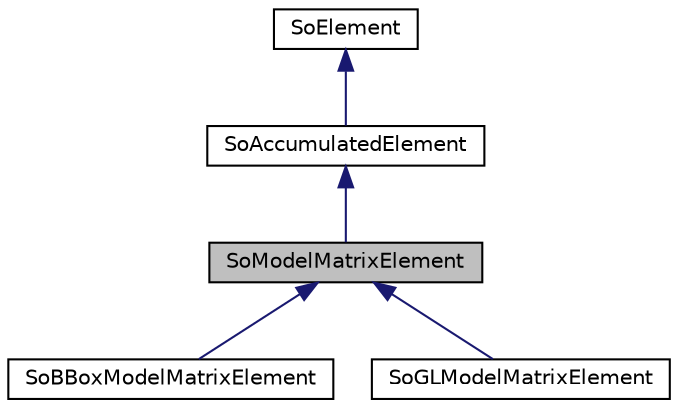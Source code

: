 digraph "SoModelMatrixElement"
{
 // LATEX_PDF_SIZE
  edge [fontname="Helvetica",fontsize="10",labelfontname="Helvetica",labelfontsize="10"];
  node [fontname="Helvetica",fontsize="10",shape=record];
  Node1 [label="SoModelMatrixElement",height=0.2,width=0.4,color="black", fillcolor="grey75", style="filled", fontcolor="black",tooltip="The SoModelMatrixElement class is used to manage the current transformation."];
  Node2 -> Node1 [dir="back",color="midnightblue",fontsize="10",style="solid",fontname="Helvetica"];
  Node2 [label="SoAccumulatedElement",height=0.2,width=0.4,color="black", fillcolor="white", style="filled",URL="$classSoAccumulatedElement.html",tooltip="The SoAccumulatedElement class is an abstract class for storing accumulated state."];
  Node3 -> Node2 [dir="back",color="midnightblue",fontsize="10",style="solid",fontname="Helvetica"];
  Node3 [label="SoElement",height=0.2,width=0.4,color="black", fillcolor="white", style="filled",URL="$classSoElement.html",tooltip="SoElement is the abstract base class for all elements."];
  Node1 -> Node4 [dir="back",color="midnightblue",fontsize="10",style="solid",fontname="Helvetica"];
  Node4 [label="SoBBoxModelMatrixElement",height=0.2,width=0.4,color="black", fillcolor="white", style="filled",URL="$classSoBBoxModelMatrixElement.html",tooltip="The SoBBoxModelMatrixElement class keeps track of the current model matrix during a scene graph trave..."];
  Node1 -> Node5 [dir="back",color="midnightblue",fontsize="10",style="solid",fontname="Helvetica"];
  Node5 [label="SoGLModelMatrixElement",height=0.2,width=0.4,color="black", fillcolor="white", style="filled",URL="$classSoGLModelMatrixElement.html",tooltip="The SoGLModelMatrixElement class is yet to be documented."];
}
